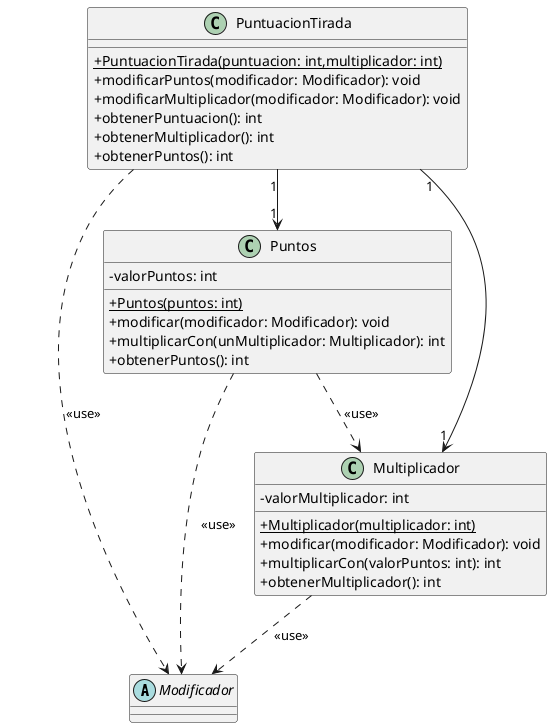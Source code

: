 @startuml
skinparam classAttributeIconSize 0
abstract class Modificador

class PuntuacionTirada {
    +{static}PuntuacionTirada(puntuacion: int,multiplicador: int)
    +modificarPuntos(modificador: Modificador): void
    +modificarMultiplicador(modificador: Modificador): void
    +obtenerPuntuacion(): int
    +obtenerMultiplicador(): int
    +obtenerPuntos(): int

}
class Puntos {
-valorPuntos: int
+{static}Puntos(puntos: int)
+modificar(modificador: Modificador): void
+multiplicarCon(unMultiplicador: Multiplicador): int
+obtenerPuntos(): int

}
class Multiplicador {
-valorMultiplicador: int
+{static}Multiplicador(multiplicador: int)
+modificar(modificador: Modificador): void
+multiplicarCon(valorPuntos: int): int
+obtenerMultiplicador(): int
}

PuntuacionTirada "1" --> "1" Puntos
PuntuacionTirada "1" --> "1" Multiplicador
PuntuacionTirada ..> Modificador: <<use>>

Puntos ..> Modificador: <<use>>
Puntos ..> Multiplicador: <<use>>

Multiplicador ..> Modificador: <<use>>

@enduml
